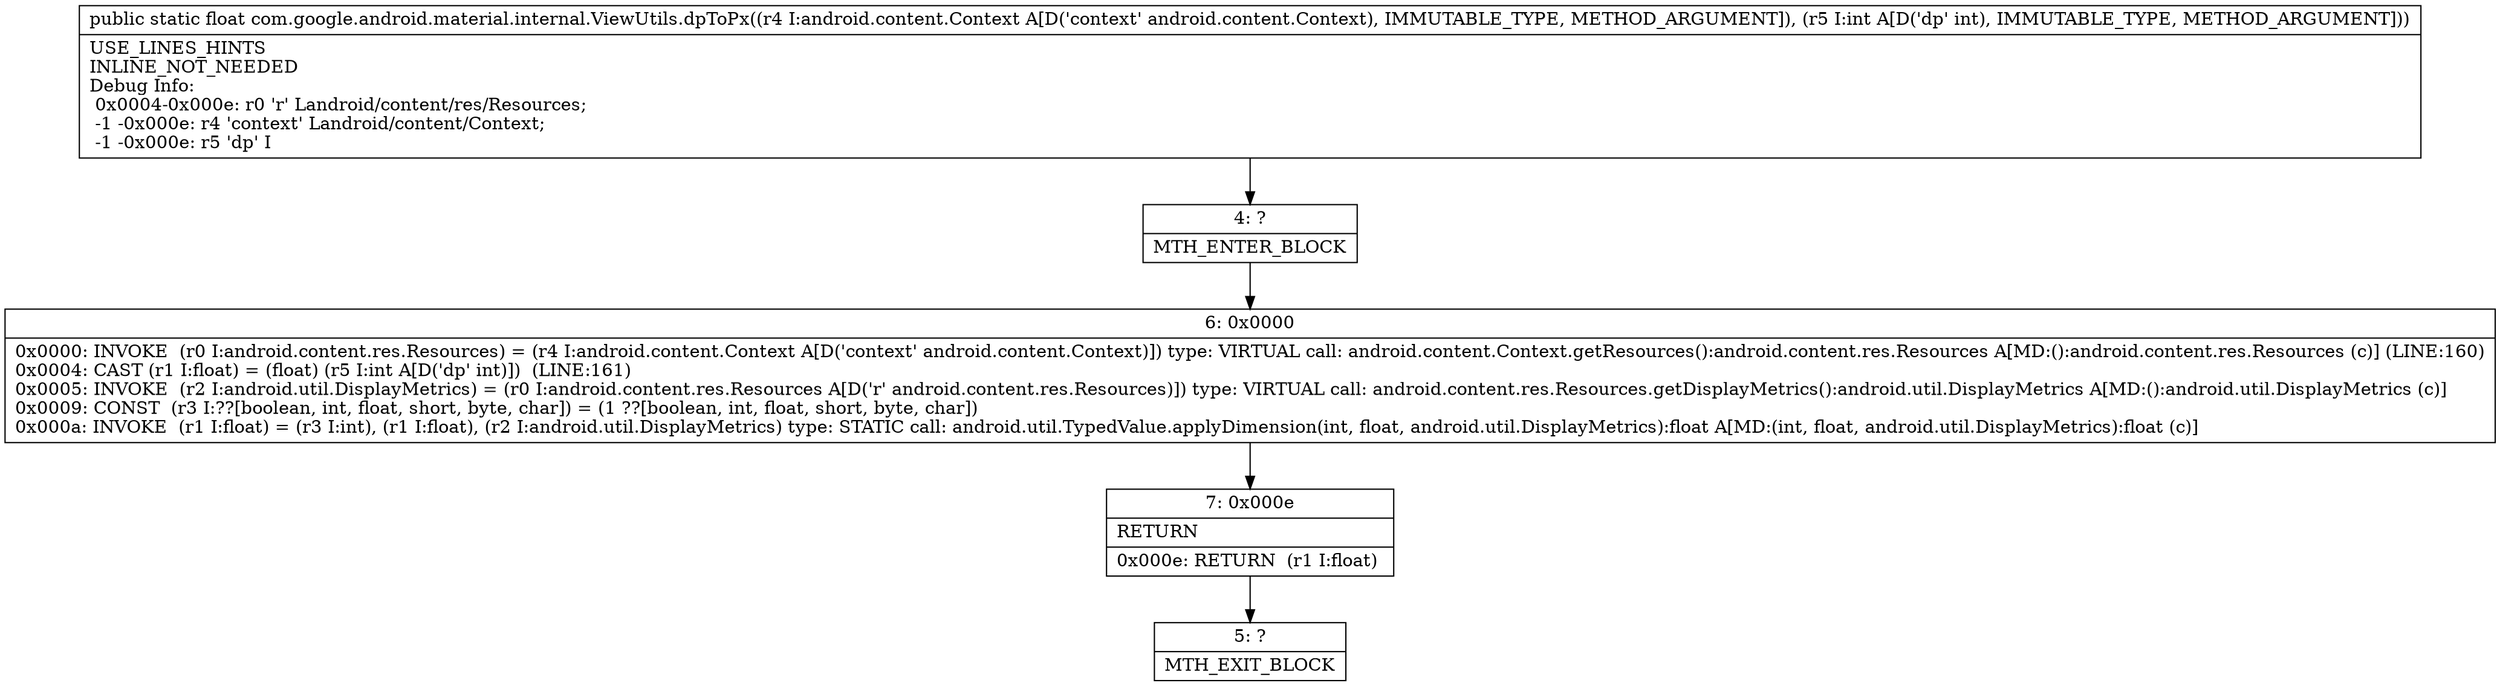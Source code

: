 digraph "CFG forcom.google.android.material.internal.ViewUtils.dpToPx(Landroid\/content\/Context;I)F" {
Node_4 [shape=record,label="{4\:\ ?|MTH_ENTER_BLOCK\l}"];
Node_6 [shape=record,label="{6\:\ 0x0000|0x0000: INVOKE  (r0 I:android.content.res.Resources) = (r4 I:android.content.Context A[D('context' android.content.Context)]) type: VIRTUAL call: android.content.Context.getResources():android.content.res.Resources A[MD:():android.content.res.Resources (c)] (LINE:160)\l0x0004: CAST (r1 I:float) = (float) (r5 I:int A[D('dp' int)])  (LINE:161)\l0x0005: INVOKE  (r2 I:android.util.DisplayMetrics) = (r0 I:android.content.res.Resources A[D('r' android.content.res.Resources)]) type: VIRTUAL call: android.content.res.Resources.getDisplayMetrics():android.util.DisplayMetrics A[MD:():android.util.DisplayMetrics (c)]\l0x0009: CONST  (r3 I:??[boolean, int, float, short, byte, char]) = (1 ??[boolean, int, float, short, byte, char]) \l0x000a: INVOKE  (r1 I:float) = (r3 I:int), (r1 I:float), (r2 I:android.util.DisplayMetrics) type: STATIC call: android.util.TypedValue.applyDimension(int, float, android.util.DisplayMetrics):float A[MD:(int, float, android.util.DisplayMetrics):float (c)]\l}"];
Node_7 [shape=record,label="{7\:\ 0x000e|RETURN\l|0x000e: RETURN  (r1 I:float) \l}"];
Node_5 [shape=record,label="{5\:\ ?|MTH_EXIT_BLOCK\l}"];
MethodNode[shape=record,label="{public static float com.google.android.material.internal.ViewUtils.dpToPx((r4 I:android.content.Context A[D('context' android.content.Context), IMMUTABLE_TYPE, METHOD_ARGUMENT]), (r5 I:int A[D('dp' int), IMMUTABLE_TYPE, METHOD_ARGUMENT]))  | USE_LINES_HINTS\lINLINE_NOT_NEEDED\lDebug Info:\l  0x0004\-0x000e: r0 'r' Landroid\/content\/res\/Resources;\l  \-1 \-0x000e: r4 'context' Landroid\/content\/Context;\l  \-1 \-0x000e: r5 'dp' I\l}"];
MethodNode -> Node_4;Node_4 -> Node_6;
Node_6 -> Node_7;
Node_7 -> Node_5;
}

